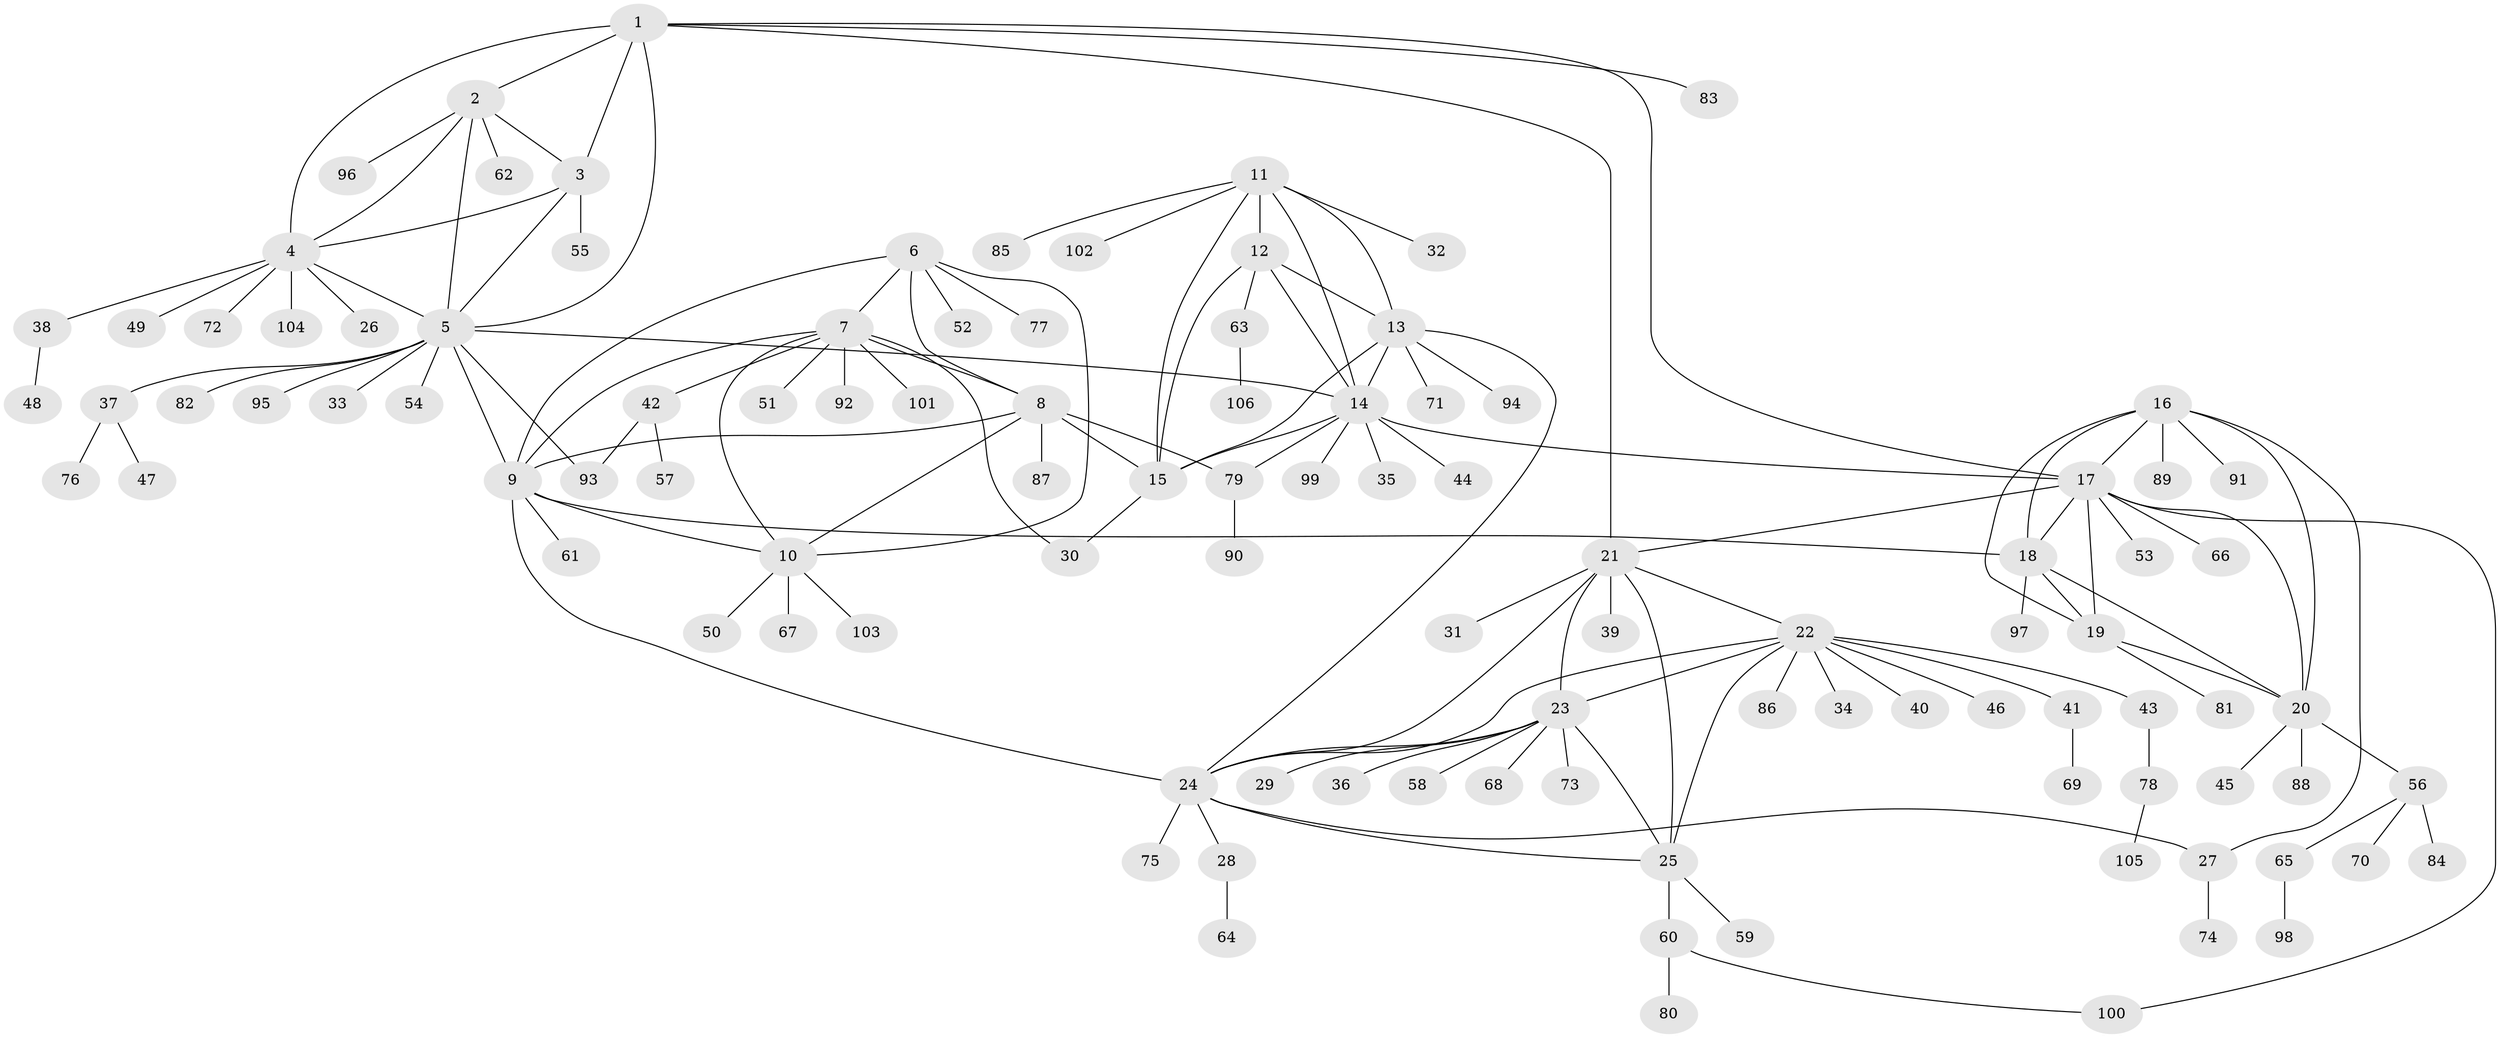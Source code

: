 // coarse degree distribution, {4: 0.05660377358490566, 6: 0.03773584905660377, 2: 0.03773584905660377, 1: 0.7735849056603774, 10: 0.018867924528301886, 11: 0.03773584905660377, 9: 0.018867924528301886, 12: 0.018867924528301886}
// Generated by graph-tools (version 1.1) at 2025/58/03/04/25 21:58:38]
// undirected, 106 vertices, 146 edges
graph export_dot {
graph [start="1"]
  node [color=gray90,style=filled];
  1;
  2;
  3;
  4;
  5;
  6;
  7;
  8;
  9;
  10;
  11;
  12;
  13;
  14;
  15;
  16;
  17;
  18;
  19;
  20;
  21;
  22;
  23;
  24;
  25;
  26;
  27;
  28;
  29;
  30;
  31;
  32;
  33;
  34;
  35;
  36;
  37;
  38;
  39;
  40;
  41;
  42;
  43;
  44;
  45;
  46;
  47;
  48;
  49;
  50;
  51;
  52;
  53;
  54;
  55;
  56;
  57;
  58;
  59;
  60;
  61;
  62;
  63;
  64;
  65;
  66;
  67;
  68;
  69;
  70;
  71;
  72;
  73;
  74;
  75;
  76;
  77;
  78;
  79;
  80;
  81;
  82;
  83;
  84;
  85;
  86;
  87;
  88;
  89;
  90;
  91;
  92;
  93;
  94;
  95;
  96;
  97;
  98;
  99;
  100;
  101;
  102;
  103;
  104;
  105;
  106;
  1 -- 2;
  1 -- 3;
  1 -- 4;
  1 -- 5;
  1 -- 17;
  1 -- 21;
  1 -- 83;
  2 -- 3;
  2 -- 4;
  2 -- 5;
  2 -- 62;
  2 -- 96;
  3 -- 4;
  3 -- 5;
  3 -- 55;
  4 -- 5;
  4 -- 26;
  4 -- 38;
  4 -- 49;
  4 -- 72;
  4 -- 104;
  5 -- 9;
  5 -- 14;
  5 -- 33;
  5 -- 37;
  5 -- 54;
  5 -- 82;
  5 -- 93;
  5 -- 95;
  6 -- 7;
  6 -- 8;
  6 -- 9;
  6 -- 10;
  6 -- 52;
  6 -- 77;
  7 -- 8;
  7 -- 9;
  7 -- 10;
  7 -- 30;
  7 -- 42;
  7 -- 51;
  7 -- 92;
  7 -- 101;
  8 -- 9;
  8 -- 10;
  8 -- 15;
  8 -- 79;
  8 -- 87;
  9 -- 10;
  9 -- 18;
  9 -- 24;
  9 -- 61;
  10 -- 50;
  10 -- 67;
  10 -- 103;
  11 -- 12;
  11 -- 13;
  11 -- 14;
  11 -- 15;
  11 -- 32;
  11 -- 85;
  11 -- 102;
  12 -- 13;
  12 -- 14;
  12 -- 15;
  12 -- 63;
  13 -- 14;
  13 -- 15;
  13 -- 24;
  13 -- 71;
  13 -- 94;
  14 -- 15;
  14 -- 17;
  14 -- 35;
  14 -- 44;
  14 -- 79;
  14 -- 99;
  15 -- 30;
  16 -- 17;
  16 -- 18;
  16 -- 19;
  16 -- 20;
  16 -- 27;
  16 -- 89;
  16 -- 91;
  17 -- 18;
  17 -- 19;
  17 -- 20;
  17 -- 21;
  17 -- 53;
  17 -- 66;
  17 -- 100;
  18 -- 19;
  18 -- 20;
  18 -- 97;
  19 -- 20;
  19 -- 81;
  20 -- 45;
  20 -- 56;
  20 -- 88;
  21 -- 22;
  21 -- 23;
  21 -- 24;
  21 -- 25;
  21 -- 31;
  21 -- 39;
  22 -- 23;
  22 -- 24;
  22 -- 25;
  22 -- 34;
  22 -- 40;
  22 -- 41;
  22 -- 43;
  22 -- 46;
  22 -- 86;
  23 -- 24;
  23 -- 25;
  23 -- 29;
  23 -- 36;
  23 -- 58;
  23 -- 68;
  23 -- 73;
  24 -- 25;
  24 -- 27;
  24 -- 28;
  24 -- 75;
  25 -- 59;
  25 -- 60;
  27 -- 74;
  28 -- 64;
  37 -- 47;
  37 -- 76;
  38 -- 48;
  41 -- 69;
  42 -- 57;
  42 -- 93;
  43 -- 78;
  56 -- 65;
  56 -- 70;
  56 -- 84;
  60 -- 80;
  60 -- 100;
  63 -- 106;
  65 -- 98;
  78 -- 105;
  79 -- 90;
}
